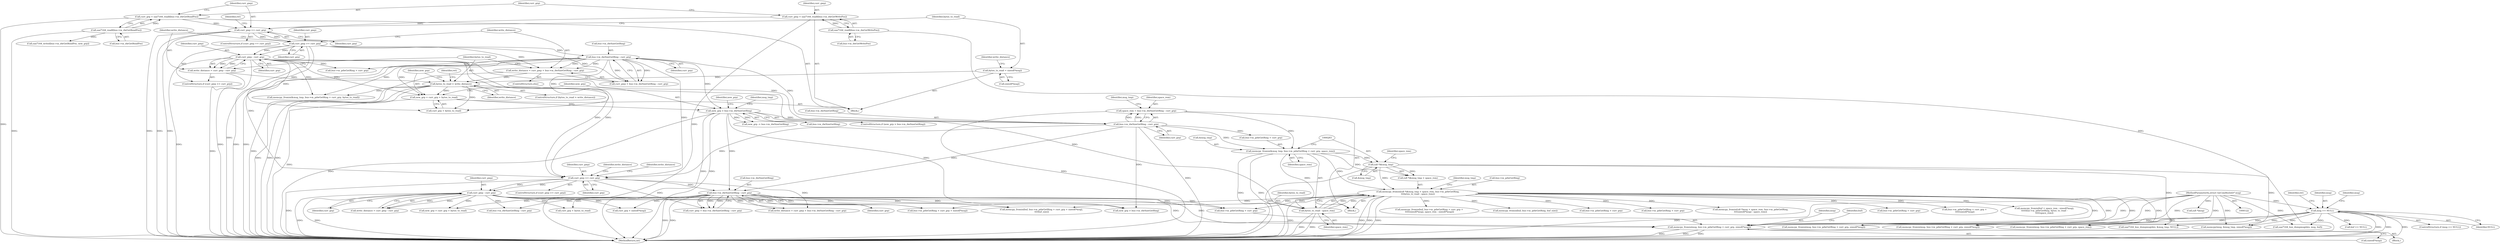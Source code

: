 digraph "0_media-tree_354dd3924a2e43806774953de536257548b5002c@API" {
"1000584" [label="(Call,memcpy_fromio(msg, bus->m_pdwGetRing + curr_grp, sizeof(*msg)))"];
"1000150" [label="(Call,msg == NULL)"];
"1000124" [label="(MethodParameterIn,struct tmComResInfo* msg)"];
"1000280" [label="(Call,memcpy_fromio((u8 *)&msg_tmp + space_rem, bus->m_pdwGetRing,\n\t\t\tbytes_to_read - space_rem))"];
"1000282" [label="(Call,(u8 *)&msg_tmp)"];
"1000271" [label="(Call,memcpy_fromio(&msg_tmp, bus->m_pdwGetRing + curr_grp, space_rem))"];
"1000266" [label="(Call,bus->m_dwSizeGetRing - curr_grp)"];
"1000253" [label="(Call,new_grp > bus->m_dwSizeGetRing)"];
"1000247" [label="(Call,new_grp = curr_grp + bytes_to_read)"];
"1000225" [label="(Call,curr_gwp - curr_grp)"];
"1000220" [label="(Call,curr_gwp >= curr_grp)"];
"1000203" [label="(Call,curr_gwp == curr_grp)"];
"1000190" [label="(Call,curr_gwp = saa7164_readl(bus->m_dwGetWritePos))"];
"1000192" [label="(Call,saa7164_readl(bus->m_dwGetWritePos))"];
"1000196" [label="(Call,curr_grp = saa7164_readl(bus->m_dwGetReadPos))"];
"1000198" [label="(Call,saa7164_readl(bus->m_dwGetReadPos))"];
"1000233" [label="(Call,bus->m_dwSizeGetRing - curr_grp)"];
"1000239" [label="(Call,bytes_to_read > write_distance)"];
"1000211" [label="(Call,bytes_to_read = sizeof(*msg))"];
"1000229" [label="(Call,write_distance = curr_gwp + bus->m_dwSizeGetRing - curr_grp)"];
"1000223" [label="(Call,write_distance = curr_gwp - curr_grp)"];
"1000264" [label="(Call,space_rem = bus->m_dwSizeGetRing - curr_grp)"];
"1000290" [label="(Call,bytes_to_read - space_rem)"];
"1000430" [label="(Call,bus->m_dwSizeGetRing - curr_grp)"];
"1000417" [label="(Call,curr_gwp >= curr_grp)"];
"1000422" [label="(Call,curr_gwp - curr_grp)"];
"1000584" [label="(Call,memcpy_fromio(msg, bus->m_pdwGetRing + curr_grp, sizeof(*msg)))"];
"1000219" [label="(ControlStructure,if (curr_gwp >= curr_grp))"];
"1000253" [label="(Call,new_grp > bus->m_dwSizeGetRing)"];
"1000586" [label="(Call,bus->m_pdwGetRing + curr_grp)"];
"1000264" [label="(Call,space_rem = bus->m_dwSizeGetRing - curr_grp)"];
"1000211" [label="(Call,bytes_to_read = sizeof(*msg))"];
"1000585" [label="(Identifier,msg)"];
"1000202" [label="(ControlStructure,if (curr_gwp == curr_grp))"];
"1000208" [label="(Identifier,ret)"];
"1000298" [label="(Call,bus->m_pdwGetRing + curr_grp)"];
"1000422" [label="(Call,curr_gwp - curr_grp)"];
"1000418" [label="(Identifier,curr_gwp)"];
"1000224" [label="(Identifier,write_distance)"];
"1000431" [label="(Call,bus->m_dwSizeGetRing)"];
"1000427" [label="(Identifier,write_distance)"];
"1000390" [label="(Call,saa7164_bus_dumpmsg(dev, &msg_tmp, NULL))"];
"1000270" [label="(Identifier,curr_grp)"];
"1000124" [label="(MethodParameterIn,struct tmComResInfo* msg)"];
"1000284" [label="(Call,&msg_tmp)"];
"1000485" [label="(Call,(u8 *)msg)"];
"1000272" [label="(Call,&msg_tmp)"];
"1000444" [label="(Call,new_grp = curr_grp + bytes_to_read)"];
"1000231" [label="(Call,curr_gwp + bus->m_dwSizeGetRing - curr_grp)"];
"1000225" [label="(Call,curr_gwp - curr_grp)"];
"1000483" [label="(Call,memcpy_fromio((u8 *)msg + space_rem, bus->m_pdwGetRing,\n\t\t\t\tsizeof(*msg) - space_rem))"];
"1000179" [label="(Call,buf == NULL)"];
"1000657" [label="(MethodReturn,int)"];
"1000290" [label="(Call,bytes_to_read - space_rem)"];
"1000154" [label="(Identifier,ret)"];
"1000151" [label="(Identifier,msg)"];
"1000306" [label="(Identifier,msg_tmp)"];
"1000193" [label="(Call,bus->m_dwGetWritePos)"];
"1000291" [label="(Identifier,bytes_to_read)"];
"1000297" [label="(Identifier,msg_tmp)"];
"1000149" [label="(ControlStructure,if (msg == NULL))"];
"1000477" [label="(Call,bus->m_pdwGetRing + curr_grp)"];
"1000212" [label="(Identifier,bytes_to_read)"];
"1000554" [label="(Call,bus->m_pdwGetRing + curr_grp +\n \t\t\t\t\tsizeof(*msg))"];
"1000568" [label="(Call,memcpy_fromio(buf + space_rem - sizeof(*msg),\n\t\t\t\t\tbus->m_pdwGetRing, bytes_to_read -\n\t\t\t\t\tspace_rem))"];
"1000450" [label="(Call,new_grp > bus->m_dwSizeGetRing)"];
"1000226" [label="(Identifier,curr_gwp)"];
"1000280" [label="(Call,memcpy_fromio((u8 *)&msg_tmp + space_rem, bus->m_pdwGetRing,\n\t\t\tbytes_to_read - space_rem))"];
"1000287" [label="(Call,bus->m_pdwGetRing)"];
"1000248" [label="(Identifier,new_grp)"];
"1000428" [label="(Call,curr_gwp + bus->m_dwSizeGetRing - curr_grp)"];
"1000416" [label="(ControlStructure,if (curr_gwp >= curr_grp))"];
"1000259" [label="(Call,new_grp -= bus->m_dwSizeGetRing)"];
"1000205" [label="(Identifier,curr_grp)"];
"1000197" [label="(Identifier,curr_grp)"];
"1000255" [label="(Call,bus->m_dwSizeGetRing)"];
"1000217" [label="(Identifier,write_distance)"];
"1000274" [label="(Call,bus->m_pdwGetRing + curr_grp)"];
"1000267" [label="(Call,bus->m_dwSizeGetRing)"];
"1000271" [label="(Call,memcpy_fromio(&msg_tmp, bus->m_pdwGetRing + curr_grp, space_rem))"];
"1000158" [label="(Identifier,msg)"];
"1000426" [label="(Call,write_distance = curr_gwp + bus->m_dwSizeGetRing - curr_grp)"];
"1000552" [label="(Call,memcpy_fromio(buf, bus->m_pdwGetRing + curr_grp +\n \t\t\t\t\tsizeof(*msg), space_rem - sizeof(*msg)))"];
"1000254" [label="(Identifier,new_grp)"];
"1000463" [label="(Call,bus->m_dwSizeGetRing - curr_grp)"];
"1000519" [label="(Call,memcpy_fromio(msg, bus->m_pdwGetRing + curr_grp, sizeof(*msg)))"];
"1000282" [label="(Call,(u8 *)&msg_tmp)"];
"1000598" [label="(Call,bus->m_pdwGetRing + curr_grp + sizeof(*msg))"];
"1000286" [label="(Identifier,space_rem)"];
"1000295" [label="(Call,memcpy_fromio(&msg_tmp, bus->m_pdwGetRing + curr_grp, bytes_to_read))"];
"1000591" [label="(Call,sizeof(*msg))"];
"1000244" [label="(Identifier,ret)"];
"1000423" [label="(Identifier,curr_gwp)"];
"1000419" [label="(Identifier,curr_grp)"];
"1000266" [label="(Call,bus->m_dwSizeGetRing - curr_grp)"];
"1000420" [label="(Call,write_distance = curr_gwp - curr_grp)"];
"1000273" [label="(Identifier,msg_tmp)"];
"1000281" [label="(Call,(u8 *)&msg_tmp + space_rem)"];
"1000434" [label="(Identifier,curr_grp)"];
"1000247" [label="(Call,new_grp = curr_grp + bytes_to_read)"];
"1000240" [label="(Identifier,bytes_to_read)"];
"1000237" [label="(Identifier,curr_grp)"];
"1000260" [label="(Identifier,new_grp)"];
"1000292" [label="(Identifier,space_rem)"];
"1000446" [label="(Call,curr_grp + bytes_to_read)"];
"1000595" [label="(Identifier,buf)"];
"1000150" [label="(Call,msg == NULL)"];
"1000539" [label="(Call,memcpy_fromio(msg, bus->m_pdwGetRing + curr_grp, sizeof(*msg)))"];
"1000252" [label="(ControlStructure,if (new_grp > bus->m_dwSizeGetRing))"];
"1000638" [label="(Call,saa7164_writel(bus->m_dwGetReadPos, new_grp))"];
"1000222" [label="(Identifier,curr_grp)"];
"1000475" [label="(Call,memcpy_fromio(msg, bus->m_pdwGetRing + curr_grp, space_rem))"];
"1000430" [label="(Call,bus->m_dwSizeGetRing - curr_grp)"];
"1000417" [label="(Call,curr_gwp >= curr_grp)"];
"1000227" [label="(Identifier,curr_grp)"];
"1000191" [label="(Identifier,curr_gwp)"];
"1000190" [label="(Call,curr_gwp = saa7164_readl(bus->m_dwGetWritePos))"];
"1000152" [label="(Identifier,NULL)"];
"1000127" [label="(Block,)"];
"1000204" [label="(Identifier,curr_gwp)"];
"1000239" [label="(Call,bytes_to_read > write_distance)"];
"1000221" [label="(Identifier,curr_gwp)"];
"1000596" [label="(Call,memcpy_fromio(buf, bus->m_pdwGetRing + curr_grp + sizeof(*msg),\n \t\t\t\tbuf_size))"];
"1000424" [label="(Identifier,curr_grp)"];
"1000199" [label="(Call,bus->m_dwGetReadPos)"];
"1000386" [label="(Call,saa7164_bus_dumpmsg(dev, msg, buf))"];
"1000213" [label="(Call,sizeof(*msg))"];
"1000265" [label="(Identifier,space_rem)"];
"1000531" [label="(Call,memcpy_fromio(buf, bus->m_pdwGetRing, buf_size))"];
"1000203" [label="(Call,curr_gwp == curr_grp)"];
"1000258" [label="(Block,)"];
"1000230" [label="(Identifier,write_distance)"];
"1000541" [label="(Call,bus->m_pdwGetRing + curr_grp)"];
"1000583" [label="(Block,)"];
"1000602" [label="(Call,curr_grp + sizeof(*msg))"];
"1000241" [label="(Identifier,write_distance)"];
"1000220" [label="(Call,curr_gwp >= curr_grp)"];
"1000521" [label="(Call,bus->m_pdwGetRing + curr_grp)"];
"1000198" [label="(Call,saa7164_readl(bus->m_dwGetReadPos))"];
"1000233" [label="(Call,bus->m_dwSizeGetRing - curr_grp)"];
"1000228" [label="(ControlStructure,else)"];
"1000192" [label="(Call,saa7164_readl(bus->m_dwGetWritePos))"];
"1000196" [label="(Call,curr_grp = saa7164_readl(bus->m_dwGetReadPos))"];
"1000421" [label="(Identifier,write_distance)"];
"1000223" [label="(Call,write_distance = curr_gwp - curr_grp)"];
"1000238" [label="(ControlStructure,if (bytes_to_read > write_distance))"];
"1000234" [label="(Call,bus->m_dwSizeGetRing)"];
"1000279" [label="(Identifier,space_rem)"];
"1000337" [label="(Call,memcpy(msg, &msg_tmp, sizeof(*msg)))"];
"1000249" [label="(Call,curr_grp + bytes_to_read)"];
"1000229" [label="(Call,write_distance = curr_gwp + bus->m_dwSizeGetRing - curr_grp)"];
"1000584" -> "1000583"  [label="AST: "];
"1000584" -> "1000591"  [label="CFG: "];
"1000585" -> "1000584"  [label="AST: "];
"1000586" -> "1000584"  [label="AST: "];
"1000591" -> "1000584"  [label="AST: "];
"1000595" -> "1000584"  [label="CFG: "];
"1000584" -> "1000657"  [label="DDG: "];
"1000584" -> "1000657"  [label="DDG: "];
"1000584" -> "1000657"  [label="DDG: "];
"1000150" -> "1000584"  [label="DDG: "];
"1000124" -> "1000584"  [label="DDG: "];
"1000280" -> "1000584"  [label="DDG: "];
"1000430" -> "1000584"  [label="DDG: "];
"1000422" -> "1000584"  [label="DDG: "];
"1000150" -> "1000149"  [label="AST: "];
"1000150" -> "1000152"  [label="CFG: "];
"1000151" -> "1000150"  [label="AST: "];
"1000152" -> "1000150"  [label="AST: "];
"1000154" -> "1000150"  [label="CFG: "];
"1000158" -> "1000150"  [label="CFG: "];
"1000150" -> "1000657"  [label="DDG: "];
"1000150" -> "1000657"  [label="DDG: "];
"1000150" -> "1000657"  [label="DDG: "];
"1000124" -> "1000150"  [label="DDG: "];
"1000150" -> "1000179"  [label="DDG: "];
"1000150" -> "1000337"  [label="DDG: "];
"1000150" -> "1000386"  [label="DDG: "];
"1000150" -> "1000390"  [label="DDG: "];
"1000150" -> "1000475"  [label="DDG: "];
"1000150" -> "1000519"  [label="DDG: "];
"1000150" -> "1000539"  [label="DDG: "];
"1000124" -> "1000122"  [label="AST: "];
"1000124" -> "1000657"  [label="DDG: "];
"1000124" -> "1000337"  [label="DDG: "];
"1000124" -> "1000386"  [label="DDG: "];
"1000124" -> "1000475"  [label="DDG: "];
"1000124" -> "1000485"  [label="DDG: "];
"1000124" -> "1000519"  [label="DDG: "];
"1000124" -> "1000539"  [label="DDG: "];
"1000280" -> "1000258"  [label="AST: "];
"1000280" -> "1000290"  [label="CFG: "];
"1000281" -> "1000280"  [label="AST: "];
"1000287" -> "1000280"  [label="AST: "];
"1000290" -> "1000280"  [label="AST: "];
"1000306" -> "1000280"  [label="CFG: "];
"1000280" -> "1000657"  [label="DDG: "];
"1000280" -> "1000657"  [label="DDG: "];
"1000280" -> "1000657"  [label="DDG: "];
"1000280" -> "1000657"  [label="DDG: "];
"1000282" -> "1000280"  [label="DDG: "];
"1000271" -> "1000280"  [label="DDG: "];
"1000290" -> "1000280"  [label="DDG: "];
"1000290" -> "1000280"  [label="DDG: "];
"1000280" -> "1000475"  [label="DDG: "];
"1000280" -> "1000477"  [label="DDG: "];
"1000280" -> "1000483"  [label="DDG: "];
"1000280" -> "1000519"  [label="DDG: "];
"1000280" -> "1000521"  [label="DDG: "];
"1000280" -> "1000531"  [label="DDG: "];
"1000280" -> "1000539"  [label="DDG: "];
"1000280" -> "1000541"  [label="DDG: "];
"1000280" -> "1000552"  [label="DDG: "];
"1000280" -> "1000554"  [label="DDG: "];
"1000280" -> "1000568"  [label="DDG: "];
"1000280" -> "1000586"  [label="DDG: "];
"1000280" -> "1000596"  [label="DDG: "];
"1000280" -> "1000598"  [label="DDG: "];
"1000282" -> "1000281"  [label="AST: "];
"1000282" -> "1000284"  [label="CFG: "];
"1000283" -> "1000282"  [label="AST: "];
"1000284" -> "1000282"  [label="AST: "];
"1000286" -> "1000282"  [label="CFG: "];
"1000282" -> "1000657"  [label="DDG: "];
"1000282" -> "1000281"  [label="DDG: "];
"1000271" -> "1000282"  [label="DDG: "];
"1000282" -> "1000337"  [label="DDG: "];
"1000282" -> "1000390"  [label="DDG: "];
"1000271" -> "1000258"  [label="AST: "];
"1000271" -> "1000279"  [label="CFG: "];
"1000272" -> "1000271"  [label="AST: "];
"1000274" -> "1000271"  [label="AST: "];
"1000279" -> "1000271"  [label="AST: "];
"1000283" -> "1000271"  [label="CFG: "];
"1000271" -> "1000657"  [label="DDG: "];
"1000271" -> "1000657"  [label="DDG: "];
"1000266" -> "1000271"  [label="DDG: "];
"1000264" -> "1000271"  [label="DDG: "];
"1000271" -> "1000281"  [label="DDG: "];
"1000271" -> "1000290"  [label="DDG: "];
"1000266" -> "1000264"  [label="AST: "];
"1000266" -> "1000270"  [label="CFG: "];
"1000267" -> "1000266"  [label="AST: "];
"1000270" -> "1000266"  [label="AST: "];
"1000264" -> "1000266"  [label="CFG: "];
"1000266" -> "1000657"  [label="DDG: "];
"1000266" -> "1000264"  [label="DDG: "];
"1000266" -> "1000264"  [label="DDG: "];
"1000253" -> "1000266"  [label="DDG: "];
"1000225" -> "1000266"  [label="DDG: "];
"1000233" -> "1000266"  [label="DDG: "];
"1000266" -> "1000274"  [label="DDG: "];
"1000266" -> "1000417"  [label="DDG: "];
"1000266" -> "1000430"  [label="DDG: "];
"1000266" -> "1000450"  [label="DDG: "];
"1000253" -> "1000252"  [label="AST: "];
"1000253" -> "1000255"  [label="CFG: "];
"1000254" -> "1000253"  [label="AST: "];
"1000255" -> "1000253"  [label="AST: "];
"1000260" -> "1000253"  [label="CFG: "];
"1000297" -> "1000253"  [label="CFG: "];
"1000253" -> "1000657"  [label="DDG: "];
"1000253" -> "1000657"  [label="DDG: "];
"1000253" -> "1000657"  [label="DDG: "];
"1000247" -> "1000253"  [label="DDG: "];
"1000233" -> "1000253"  [label="DDG: "];
"1000253" -> "1000259"  [label="DDG: "];
"1000253" -> "1000259"  [label="DDG: "];
"1000253" -> "1000430"  [label="DDG: "];
"1000253" -> "1000450"  [label="DDG: "];
"1000247" -> "1000127"  [label="AST: "];
"1000247" -> "1000249"  [label="CFG: "];
"1000248" -> "1000247"  [label="AST: "];
"1000249" -> "1000247"  [label="AST: "];
"1000254" -> "1000247"  [label="CFG: "];
"1000247" -> "1000657"  [label="DDG: "];
"1000225" -> "1000247"  [label="DDG: "];
"1000233" -> "1000247"  [label="DDG: "];
"1000239" -> "1000247"  [label="DDG: "];
"1000225" -> "1000223"  [label="AST: "];
"1000225" -> "1000227"  [label="CFG: "];
"1000226" -> "1000225"  [label="AST: "];
"1000227" -> "1000225"  [label="AST: "];
"1000223" -> "1000225"  [label="CFG: "];
"1000225" -> "1000657"  [label="DDG: "];
"1000225" -> "1000657"  [label="DDG: "];
"1000225" -> "1000223"  [label="DDG: "];
"1000225" -> "1000223"  [label="DDG: "];
"1000220" -> "1000225"  [label="DDG: "];
"1000220" -> "1000225"  [label="DDG: "];
"1000225" -> "1000249"  [label="DDG: "];
"1000225" -> "1000295"  [label="DDG: "];
"1000225" -> "1000298"  [label="DDG: "];
"1000225" -> "1000417"  [label="DDG: "];
"1000225" -> "1000417"  [label="DDG: "];
"1000220" -> "1000219"  [label="AST: "];
"1000220" -> "1000222"  [label="CFG: "];
"1000221" -> "1000220"  [label="AST: "];
"1000222" -> "1000220"  [label="AST: "];
"1000224" -> "1000220"  [label="CFG: "];
"1000230" -> "1000220"  [label="CFG: "];
"1000220" -> "1000657"  [label="DDG: "];
"1000203" -> "1000220"  [label="DDG: "];
"1000203" -> "1000220"  [label="DDG: "];
"1000220" -> "1000229"  [label="DDG: "];
"1000220" -> "1000231"  [label="DDG: "];
"1000220" -> "1000233"  [label="DDG: "];
"1000220" -> "1000417"  [label="DDG: "];
"1000203" -> "1000202"  [label="AST: "];
"1000203" -> "1000205"  [label="CFG: "];
"1000204" -> "1000203"  [label="AST: "];
"1000205" -> "1000203"  [label="AST: "];
"1000208" -> "1000203"  [label="CFG: "];
"1000212" -> "1000203"  [label="CFG: "];
"1000203" -> "1000657"  [label="DDG: "];
"1000203" -> "1000657"  [label="DDG: "];
"1000203" -> "1000657"  [label="DDG: "];
"1000190" -> "1000203"  [label="DDG: "];
"1000196" -> "1000203"  [label="DDG: "];
"1000190" -> "1000127"  [label="AST: "];
"1000190" -> "1000192"  [label="CFG: "];
"1000191" -> "1000190"  [label="AST: "];
"1000192" -> "1000190"  [label="AST: "];
"1000197" -> "1000190"  [label="CFG: "];
"1000190" -> "1000657"  [label="DDG: "];
"1000192" -> "1000190"  [label="DDG: "];
"1000192" -> "1000193"  [label="CFG: "];
"1000193" -> "1000192"  [label="AST: "];
"1000192" -> "1000657"  [label="DDG: "];
"1000196" -> "1000127"  [label="AST: "];
"1000196" -> "1000198"  [label="CFG: "];
"1000197" -> "1000196"  [label="AST: "];
"1000198" -> "1000196"  [label="AST: "];
"1000204" -> "1000196"  [label="CFG: "];
"1000196" -> "1000657"  [label="DDG: "];
"1000198" -> "1000196"  [label="DDG: "];
"1000198" -> "1000199"  [label="CFG: "];
"1000199" -> "1000198"  [label="AST: "];
"1000198" -> "1000657"  [label="DDG: "];
"1000198" -> "1000638"  [label="DDG: "];
"1000233" -> "1000231"  [label="AST: "];
"1000233" -> "1000237"  [label="CFG: "];
"1000234" -> "1000233"  [label="AST: "];
"1000237" -> "1000233"  [label="AST: "];
"1000231" -> "1000233"  [label="CFG: "];
"1000233" -> "1000657"  [label="DDG: "];
"1000233" -> "1000657"  [label="DDG: "];
"1000233" -> "1000229"  [label="DDG: "];
"1000233" -> "1000229"  [label="DDG: "];
"1000233" -> "1000231"  [label="DDG: "];
"1000233" -> "1000231"  [label="DDG: "];
"1000233" -> "1000249"  [label="DDG: "];
"1000233" -> "1000295"  [label="DDG: "];
"1000233" -> "1000298"  [label="DDG: "];
"1000233" -> "1000417"  [label="DDG: "];
"1000239" -> "1000238"  [label="AST: "];
"1000239" -> "1000241"  [label="CFG: "];
"1000240" -> "1000239"  [label="AST: "];
"1000241" -> "1000239"  [label="AST: "];
"1000244" -> "1000239"  [label="CFG: "];
"1000248" -> "1000239"  [label="CFG: "];
"1000239" -> "1000657"  [label="DDG: "];
"1000239" -> "1000657"  [label="DDG: "];
"1000239" -> "1000657"  [label="DDG: "];
"1000211" -> "1000239"  [label="DDG: "];
"1000229" -> "1000239"  [label="DDG: "];
"1000223" -> "1000239"  [label="DDG: "];
"1000239" -> "1000249"  [label="DDG: "];
"1000239" -> "1000290"  [label="DDG: "];
"1000239" -> "1000295"  [label="DDG: "];
"1000211" -> "1000127"  [label="AST: "];
"1000211" -> "1000213"  [label="CFG: "];
"1000212" -> "1000211"  [label="AST: "];
"1000213" -> "1000211"  [label="AST: "];
"1000217" -> "1000211"  [label="CFG: "];
"1000229" -> "1000228"  [label="AST: "];
"1000229" -> "1000231"  [label="CFG: "];
"1000230" -> "1000229"  [label="AST: "];
"1000231" -> "1000229"  [label="AST: "];
"1000240" -> "1000229"  [label="CFG: "];
"1000229" -> "1000657"  [label="DDG: "];
"1000223" -> "1000219"  [label="AST: "];
"1000224" -> "1000223"  [label="AST: "];
"1000240" -> "1000223"  [label="CFG: "];
"1000223" -> "1000657"  [label="DDG: "];
"1000264" -> "1000258"  [label="AST: "];
"1000265" -> "1000264"  [label="AST: "];
"1000273" -> "1000264"  [label="CFG: "];
"1000264" -> "1000657"  [label="DDG: "];
"1000290" -> "1000292"  [label="CFG: "];
"1000291" -> "1000290"  [label="AST: "];
"1000292" -> "1000290"  [label="AST: "];
"1000290" -> "1000657"  [label="DDG: "];
"1000290" -> "1000657"  [label="DDG: "];
"1000430" -> "1000428"  [label="AST: "];
"1000430" -> "1000434"  [label="CFG: "];
"1000431" -> "1000430"  [label="AST: "];
"1000434" -> "1000430"  [label="AST: "];
"1000428" -> "1000430"  [label="CFG: "];
"1000430" -> "1000657"  [label="DDG: "];
"1000430" -> "1000657"  [label="DDG: "];
"1000430" -> "1000426"  [label="DDG: "];
"1000430" -> "1000426"  [label="DDG: "];
"1000430" -> "1000428"  [label="DDG: "];
"1000430" -> "1000428"  [label="DDG: "];
"1000417" -> "1000430"  [label="DDG: "];
"1000430" -> "1000444"  [label="DDG: "];
"1000430" -> "1000446"  [label="DDG: "];
"1000430" -> "1000450"  [label="DDG: "];
"1000430" -> "1000463"  [label="DDG: "];
"1000430" -> "1000586"  [label="DDG: "];
"1000430" -> "1000596"  [label="DDG: "];
"1000430" -> "1000598"  [label="DDG: "];
"1000430" -> "1000602"  [label="DDG: "];
"1000417" -> "1000416"  [label="AST: "];
"1000417" -> "1000419"  [label="CFG: "];
"1000418" -> "1000417"  [label="AST: "];
"1000419" -> "1000417"  [label="AST: "];
"1000421" -> "1000417"  [label="CFG: "];
"1000427" -> "1000417"  [label="CFG: "];
"1000417" -> "1000657"  [label="DDG: "];
"1000417" -> "1000422"  [label="DDG: "];
"1000417" -> "1000422"  [label="DDG: "];
"1000417" -> "1000426"  [label="DDG: "];
"1000417" -> "1000428"  [label="DDG: "];
"1000422" -> "1000420"  [label="AST: "];
"1000422" -> "1000424"  [label="CFG: "];
"1000423" -> "1000422"  [label="AST: "];
"1000424" -> "1000422"  [label="AST: "];
"1000420" -> "1000422"  [label="CFG: "];
"1000422" -> "1000657"  [label="DDG: "];
"1000422" -> "1000657"  [label="DDG: "];
"1000422" -> "1000420"  [label="DDG: "];
"1000422" -> "1000420"  [label="DDG: "];
"1000422" -> "1000444"  [label="DDG: "];
"1000422" -> "1000446"  [label="DDG: "];
"1000422" -> "1000463"  [label="DDG: "];
"1000422" -> "1000586"  [label="DDG: "];
"1000422" -> "1000596"  [label="DDG: "];
"1000422" -> "1000598"  [label="DDG: "];
"1000422" -> "1000602"  [label="DDG: "];
}
